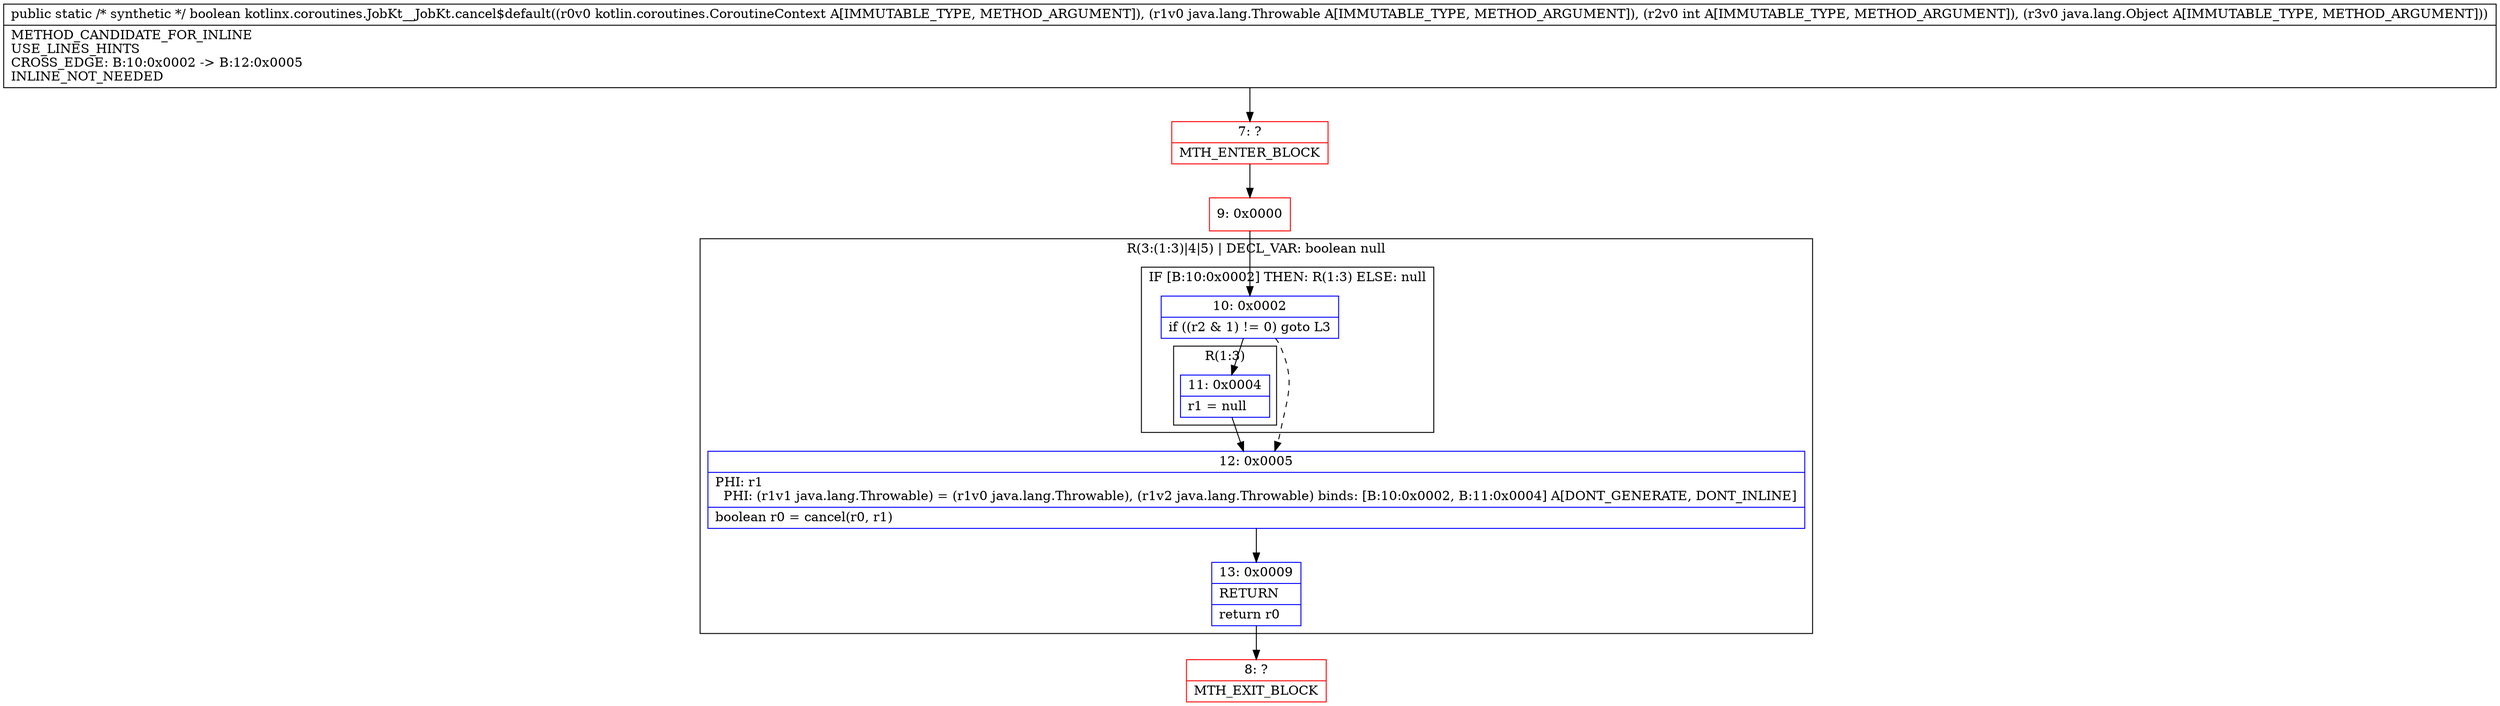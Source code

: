 digraph "CFG forkotlinx.coroutines.JobKt__JobKt.cancel$default(Lkotlin\/coroutines\/CoroutineContext;Ljava\/lang\/Throwable;ILjava\/lang\/Object;)Z" {
subgraph cluster_Region_1597409107 {
label = "R(3:(1:3)|4|5) | DECL_VAR: boolean null\l";
node [shape=record,color=blue];
subgraph cluster_IfRegion_1691493993 {
label = "IF [B:10:0x0002] THEN: R(1:3) ELSE: null";
node [shape=record,color=blue];
Node_10 [shape=record,label="{10\:\ 0x0002|if ((r2 & 1) != 0) goto L3\l}"];
subgraph cluster_Region_69190670 {
label = "R(1:3)";
node [shape=record,color=blue];
Node_11 [shape=record,label="{11\:\ 0x0004|r1 = null\l}"];
}
}
Node_12 [shape=record,label="{12\:\ 0x0005|PHI: r1 \l  PHI: (r1v1 java.lang.Throwable) = (r1v0 java.lang.Throwable), (r1v2 java.lang.Throwable) binds: [B:10:0x0002, B:11:0x0004] A[DONT_GENERATE, DONT_INLINE]\l|boolean r0 = cancel(r0, r1)\l}"];
Node_13 [shape=record,label="{13\:\ 0x0009|RETURN\l|return r0\l}"];
}
Node_7 [shape=record,color=red,label="{7\:\ ?|MTH_ENTER_BLOCK\l}"];
Node_9 [shape=record,color=red,label="{9\:\ 0x0000}"];
Node_8 [shape=record,color=red,label="{8\:\ ?|MTH_EXIT_BLOCK\l}"];
MethodNode[shape=record,label="{public static \/* synthetic *\/ boolean kotlinx.coroutines.JobKt__JobKt.cancel$default((r0v0 kotlin.coroutines.CoroutineContext A[IMMUTABLE_TYPE, METHOD_ARGUMENT]), (r1v0 java.lang.Throwable A[IMMUTABLE_TYPE, METHOD_ARGUMENT]), (r2v0 int A[IMMUTABLE_TYPE, METHOD_ARGUMENT]), (r3v0 java.lang.Object A[IMMUTABLE_TYPE, METHOD_ARGUMENT]))  | METHOD_CANDIDATE_FOR_INLINE\lUSE_LINES_HINTS\lCROSS_EDGE: B:10:0x0002 \-\> B:12:0x0005\lINLINE_NOT_NEEDED\l}"];
MethodNode -> Node_7;Node_10 -> Node_11;
Node_10 -> Node_12[style=dashed];
Node_11 -> Node_12;
Node_12 -> Node_13;
Node_13 -> Node_8;
Node_7 -> Node_9;
Node_9 -> Node_10;
}

